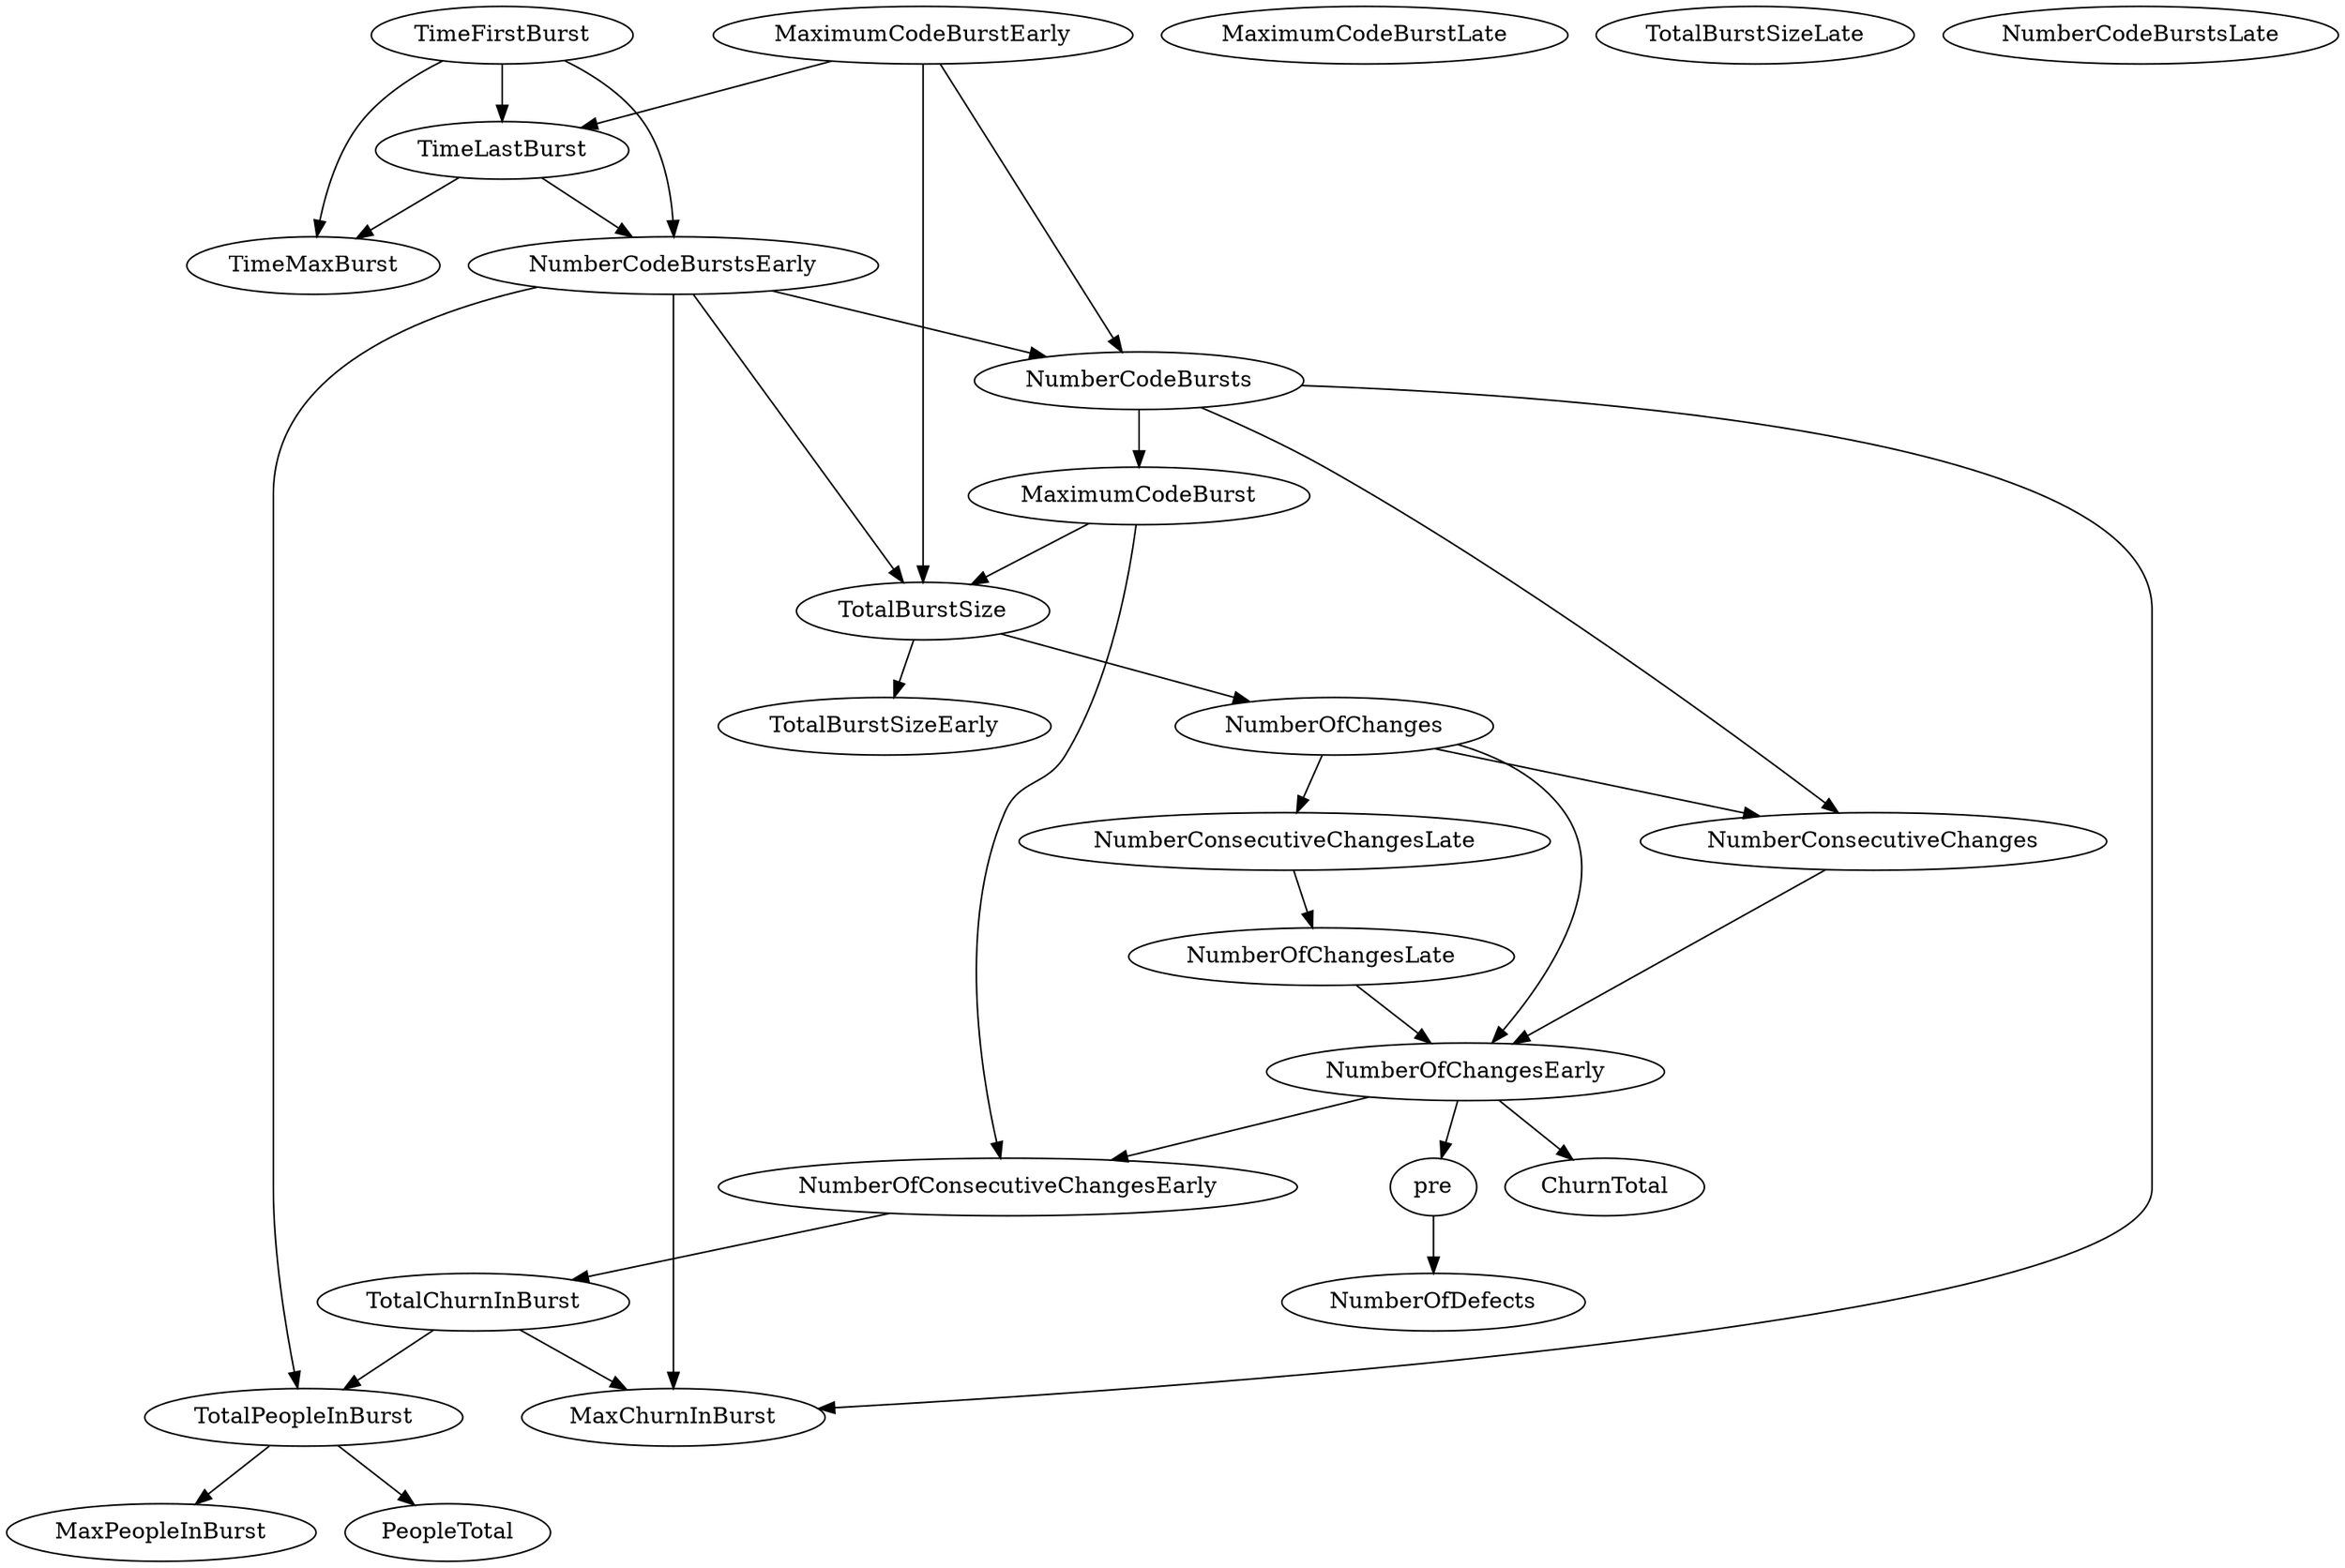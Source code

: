 digraph {
   TotalPeopleInBurst;
   MaximumCodeBurstLate;
   NumberOfChanges;
   MaxPeopleInBurst;
   TotalBurstSizeLate;
   NumberCodeBurstsLate;
   NumberOfChangesLate;
   NumberOfChangesEarly;
   MaxChurnInBurst;
   MaximumCodeBurstEarly;
   NumberCodeBurstsEarly;
   TimeFirstBurst;
   TotalChurnInBurst;
   ChurnTotal;
   MaximumCodeBurst;
   NumberOfConsecutiveChangesEarly;
   NumberConsecutiveChangesLate;
   TotalBurstSizeEarly;
   TotalBurstSize;
   TimeMaxBurst;
   NumberConsecutiveChanges;
   TimeLastBurst;
   NumberCodeBursts;
   PeopleTotal;
   pre;
   NumberOfDefects;
   TotalPeopleInBurst -> MaxPeopleInBurst;
   TotalPeopleInBurst -> PeopleTotal;
   NumberOfChanges -> NumberOfChangesEarly;
   NumberOfChanges -> NumberConsecutiveChangesLate;
   NumberOfChanges -> NumberConsecutiveChanges;
   NumberOfChangesLate -> NumberOfChangesEarly;
   NumberOfChangesEarly -> ChurnTotal;
   NumberOfChangesEarly -> NumberOfConsecutiveChangesEarly;
   NumberOfChangesEarly -> pre;
   MaximumCodeBurstEarly -> TotalBurstSize;
   MaximumCodeBurstEarly -> TimeLastBurst;
   MaximumCodeBurstEarly -> NumberCodeBursts;
   NumberCodeBurstsEarly -> TotalPeopleInBurst;
   NumberCodeBurstsEarly -> MaxChurnInBurst;
   NumberCodeBurstsEarly -> TotalBurstSize;
   NumberCodeBurstsEarly -> NumberCodeBursts;
   TimeFirstBurst -> NumberCodeBurstsEarly;
   TimeFirstBurst -> TimeMaxBurst;
   TimeFirstBurst -> TimeLastBurst;
   TotalChurnInBurst -> TotalPeopleInBurst;
   TotalChurnInBurst -> MaxChurnInBurst;
   MaximumCodeBurst -> NumberOfConsecutiveChangesEarly;
   MaximumCodeBurst -> TotalBurstSize;
   NumberOfConsecutiveChangesEarly -> TotalChurnInBurst;
   NumberConsecutiveChangesLate -> NumberOfChangesLate;
   TotalBurstSize -> NumberOfChanges;
   TotalBurstSize -> TotalBurstSizeEarly;
   NumberConsecutiveChanges -> NumberOfChangesEarly;
   TimeLastBurst -> NumberCodeBurstsEarly;
   TimeLastBurst -> TimeMaxBurst;
   NumberCodeBursts -> MaxChurnInBurst;
   NumberCodeBursts -> MaximumCodeBurst;
   NumberCodeBursts -> NumberConsecutiveChanges;
   pre -> NumberOfDefects;
}
